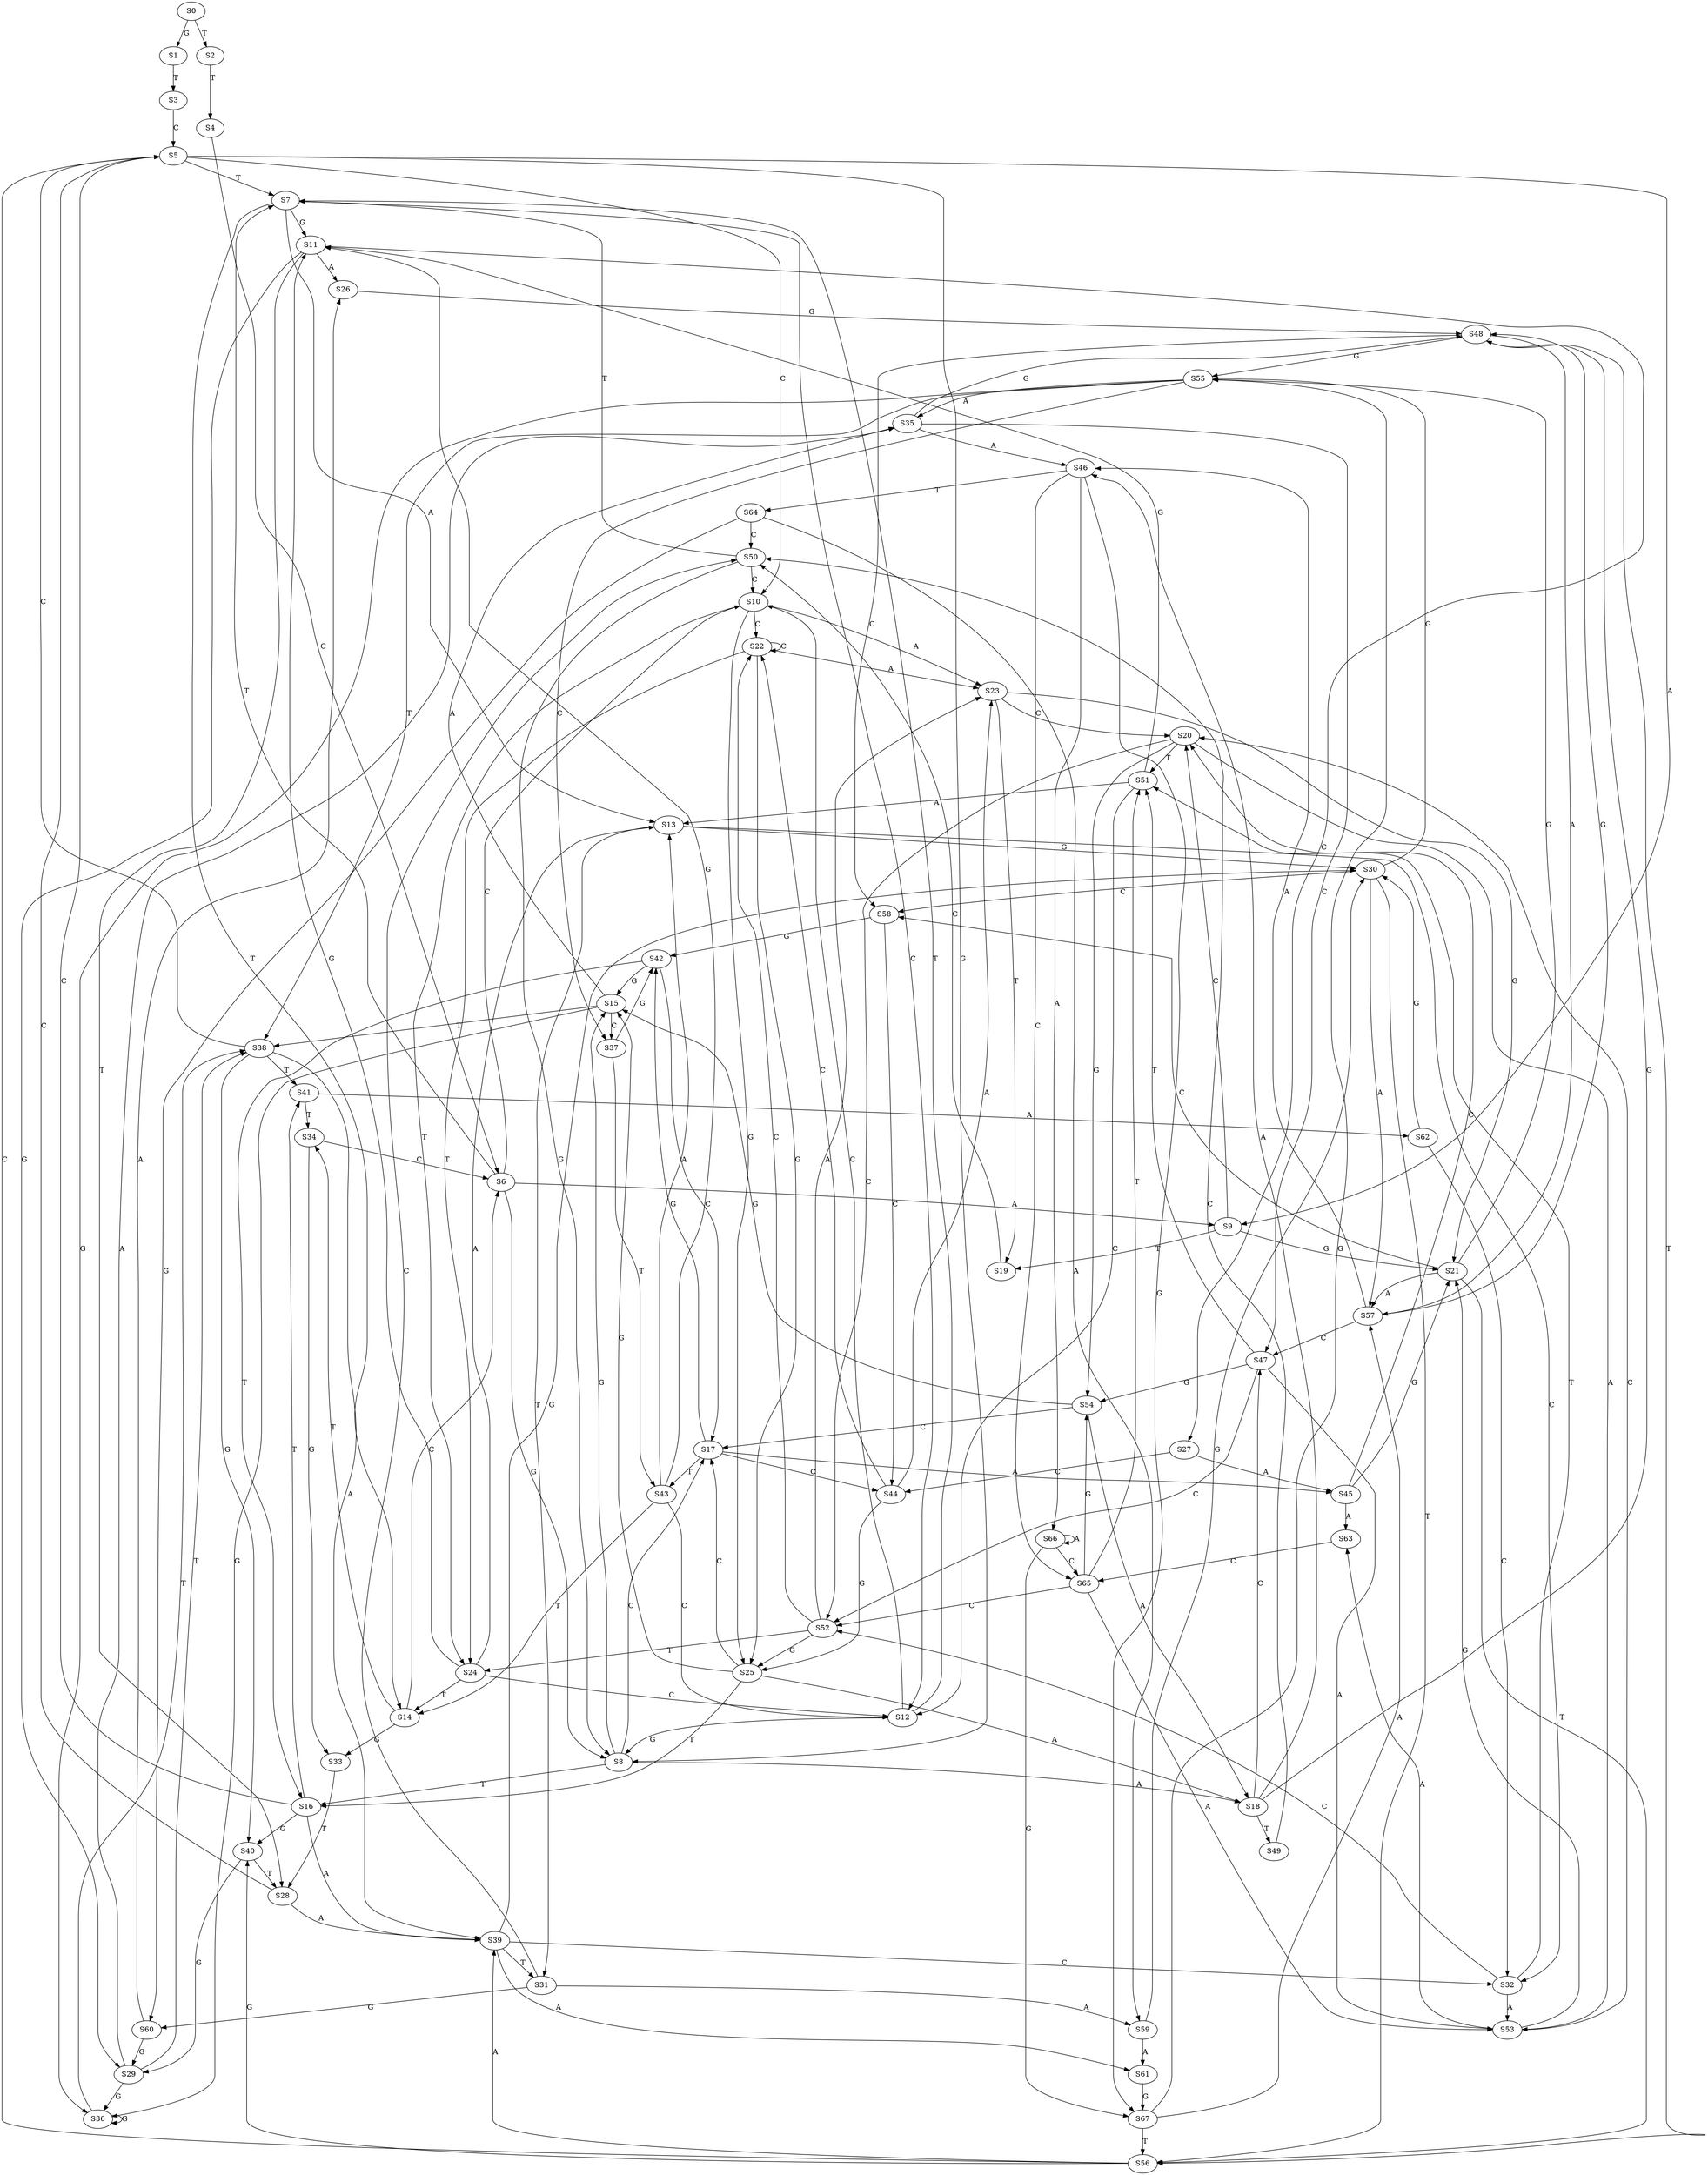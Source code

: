 strict digraph  {
	S0 -> S1 [ label = G ];
	S0 -> S2 [ label = T ];
	S1 -> S3 [ label = T ];
	S2 -> S4 [ label = T ];
	S3 -> S5 [ label = C ];
	S4 -> S6 [ label = C ];
	S5 -> S7 [ label = T ];
	S5 -> S8 [ label = G ];
	S5 -> S9 [ label = A ];
	S5 -> S10 [ label = C ];
	S6 -> S9 [ label = A ];
	S6 -> S7 [ label = T ];
	S6 -> S10 [ label = C ];
	S6 -> S8 [ label = G ];
	S7 -> S11 [ label = G ];
	S7 -> S12 [ label = C ];
	S7 -> S13 [ label = A ];
	S7 -> S14 [ label = T ];
	S8 -> S15 [ label = G ];
	S8 -> S16 [ label = T ];
	S8 -> S17 [ label = C ];
	S8 -> S18 [ label = A ];
	S9 -> S19 [ label = T ];
	S9 -> S20 [ label = C ];
	S9 -> S21 [ label = G ];
	S10 -> S22 [ label = C ];
	S10 -> S23 [ label = A ];
	S10 -> S24 [ label = T ];
	S10 -> S25 [ label = G ];
	S11 -> S26 [ label = A ];
	S11 -> S27 [ label = C ];
	S11 -> S28 [ label = T ];
	S11 -> S29 [ label = G ];
	S12 -> S7 [ label = T ];
	S12 -> S8 [ label = G ];
	S12 -> S10 [ label = C ];
	S13 -> S30 [ label = G ];
	S13 -> S31 [ label = T ];
	S13 -> S32 [ label = C ];
	S14 -> S6 [ label = C ];
	S14 -> S33 [ label = G ];
	S14 -> S34 [ label = T ];
	S15 -> S35 [ label = A ];
	S15 -> S36 [ label = G ];
	S15 -> S37 [ label = C ];
	S15 -> S38 [ label = T ];
	S16 -> S5 [ label = C ];
	S16 -> S39 [ label = A ];
	S16 -> S40 [ label = G ];
	S16 -> S41 [ label = T ];
	S17 -> S42 [ label = G ];
	S17 -> S43 [ label = T ];
	S17 -> S44 [ label = C ];
	S17 -> S45 [ label = A ];
	S18 -> S46 [ label = A ];
	S18 -> S47 [ label = C ];
	S18 -> S48 [ label = G ];
	S18 -> S49 [ label = T ];
	S19 -> S50 [ label = C ];
	S20 -> S51 [ label = T ];
	S20 -> S52 [ label = C ];
	S20 -> S53 [ label = A ];
	S20 -> S54 [ label = G ];
	S21 -> S55 [ label = G ];
	S21 -> S56 [ label = T ];
	S21 -> S57 [ label = A ];
	S21 -> S58 [ label = C ];
	S22 -> S25 [ label = G ];
	S22 -> S22 [ label = C ];
	S22 -> S23 [ label = A ];
	S22 -> S24 [ label = T ];
	S23 -> S21 [ label = G ];
	S23 -> S19 [ label = T ];
	S23 -> S20 [ label = C ];
	S24 -> S13 [ label = A ];
	S24 -> S11 [ label = G ];
	S24 -> S12 [ label = C ];
	S24 -> S14 [ label = T ];
	S25 -> S18 [ label = A ];
	S25 -> S15 [ label = G ];
	S25 -> S16 [ label = T ];
	S25 -> S17 [ label = C ];
	S26 -> S48 [ label = G ];
	S27 -> S44 [ label = C ];
	S27 -> S45 [ label = A ];
	S28 -> S5 [ label = C ];
	S28 -> S39 [ label = A ];
	S29 -> S38 [ label = T ];
	S29 -> S36 [ label = G ];
	S29 -> S35 [ label = A ];
	S30 -> S56 [ label = T ];
	S30 -> S57 [ label = A ];
	S30 -> S58 [ label = C ];
	S30 -> S55 [ label = G ];
	S31 -> S50 [ label = C ];
	S31 -> S59 [ label = A ];
	S31 -> S60 [ label = G ];
	S32 -> S52 [ label = C ];
	S32 -> S51 [ label = T ];
	S32 -> S53 [ label = A ];
	S33 -> S28 [ label = T ];
	S34 -> S33 [ label = G ];
	S34 -> S6 [ label = C ];
	S35 -> S46 [ label = A ];
	S35 -> S47 [ label = C ];
	S35 -> S48 [ label = G ];
	S36 -> S38 [ label = T ];
	S36 -> S36 [ label = G ];
	S37 -> S43 [ label = T ];
	S37 -> S42 [ label = G ];
	S38 -> S39 [ label = A ];
	S38 -> S40 [ label = G ];
	S38 -> S41 [ label = T ];
	S38 -> S5 [ label = C ];
	S39 -> S31 [ label = T ];
	S39 -> S30 [ label = G ];
	S39 -> S61 [ label = A ];
	S39 -> S32 [ label = C ];
	S40 -> S28 [ label = T ];
	S40 -> S29 [ label = G ];
	S41 -> S62 [ label = A ];
	S41 -> S34 [ label = T ];
	S42 -> S15 [ label = G ];
	S42 -> S17 [ label = C ];
	S42 -> S16 [ label = T ];
	S43 -> S13 [ label = A ];
	S43 -> S12 [ label = C ];
	S43 -> S14 [ label = T ];
	S43 -> S11 [ label = G ];
	S44 -> S25 [ label = G ];
	S44 -> S23 [ label = A ];
	S44 -> S22 [ label = C ];
	S45 -> S21 [ label = G ];
	S45 -> S63 [ label = A ];
	S45 -> S20 [ label = C ];
	S46 -> S64 [ label = T ];
	S46 -> S65 [ label = C ];
	S46 -> S66 [ label = A ];
	S46 -> S67 [ label = G ];
	S47 -> S51 [ label = T ];
	S47 -> S54 [ label = G ];
	S47 -> S52 [ label = C ];
	S47 -> S53 [ label = A ];
	S48 -> S56 [ label = T ];
	S48 -> S57 [ label = A ];
	S48 -> S55 [ label = G ];
	S48 -> S58 [ label = C ];
	S49 -> S50 [ label = C ];
	S50 -> S10 [ label = C ];
	S50 -> S8 [ label = G ];
	S50 -> S7 [ label = T ];
	S51 -> S13 [ label = A ];
	S51 -> S12 [ label = C ];
	S51 -> S11 [ label = G ];
	S52 -> S22 [ label = C ];
	S52 -> S23 [ label = A ];
	S52 -> S24 [ label = T ];
	S52 -> S25 [ label = G ];
	S53 -> S21 [ label = G ];
	S53 -> S20 [ label = C ];
	S53 -> S63 [ label = A ];
	S54 -> S15 [ label = G ];
	S54 -> S18 [ label = A ];
	S54 -> S17 [ label = C ];
	S55 -> S35 [ label = A ];
	S55 -> S38 [ label = T ];
	S55 -> S37 [ label = C ];
	S55 -> S36 [ label = G ];
	S56 -> S39 [ label = A ];
	S56 -> S5 [ label = C ];
	S56 -> S40 [ label = G ];
	S57 -> S46 [ label = A ];
	S57 -> S47 [ label = C ];
	S57 -> S48 [ label = G ];
	S58 -> S44 [ label = C ];
	S58 -> S42 [ label = G ];
	S59 -> S30 [ label = G ];
	S59 -> S61 [ label = A ];
	S60 -> S29 [ label = G ];
	S60 -> S26 [ label = A ];
	S61 -> S67 [ label = G ];
	S62 -> S32 [ label = C ];
	S62 -> S30 [ label = G ];
	S63 -> S65 [ label = C ];
	S64 -> S59 [ label = A ];
	S64 -> S50 [ label = C ];
	S64 -> S60 [ label = G ];
	S65 -> S53 [ label = A ];
	S65 -> S52 [ label = C ];
	S65 -> S54 [ label = G ];
	S65 -> S51 [ label = T ];
	S66 -> S67 [ label = G ];
	S66 -> S65 [ label = C ];
	S66 -> S66 [ label = A ];
	S67 -> S56 [ label = T ];
	S67 -> S57 [ label = A ];
	S67 -> S55 [ label = G ];
}
